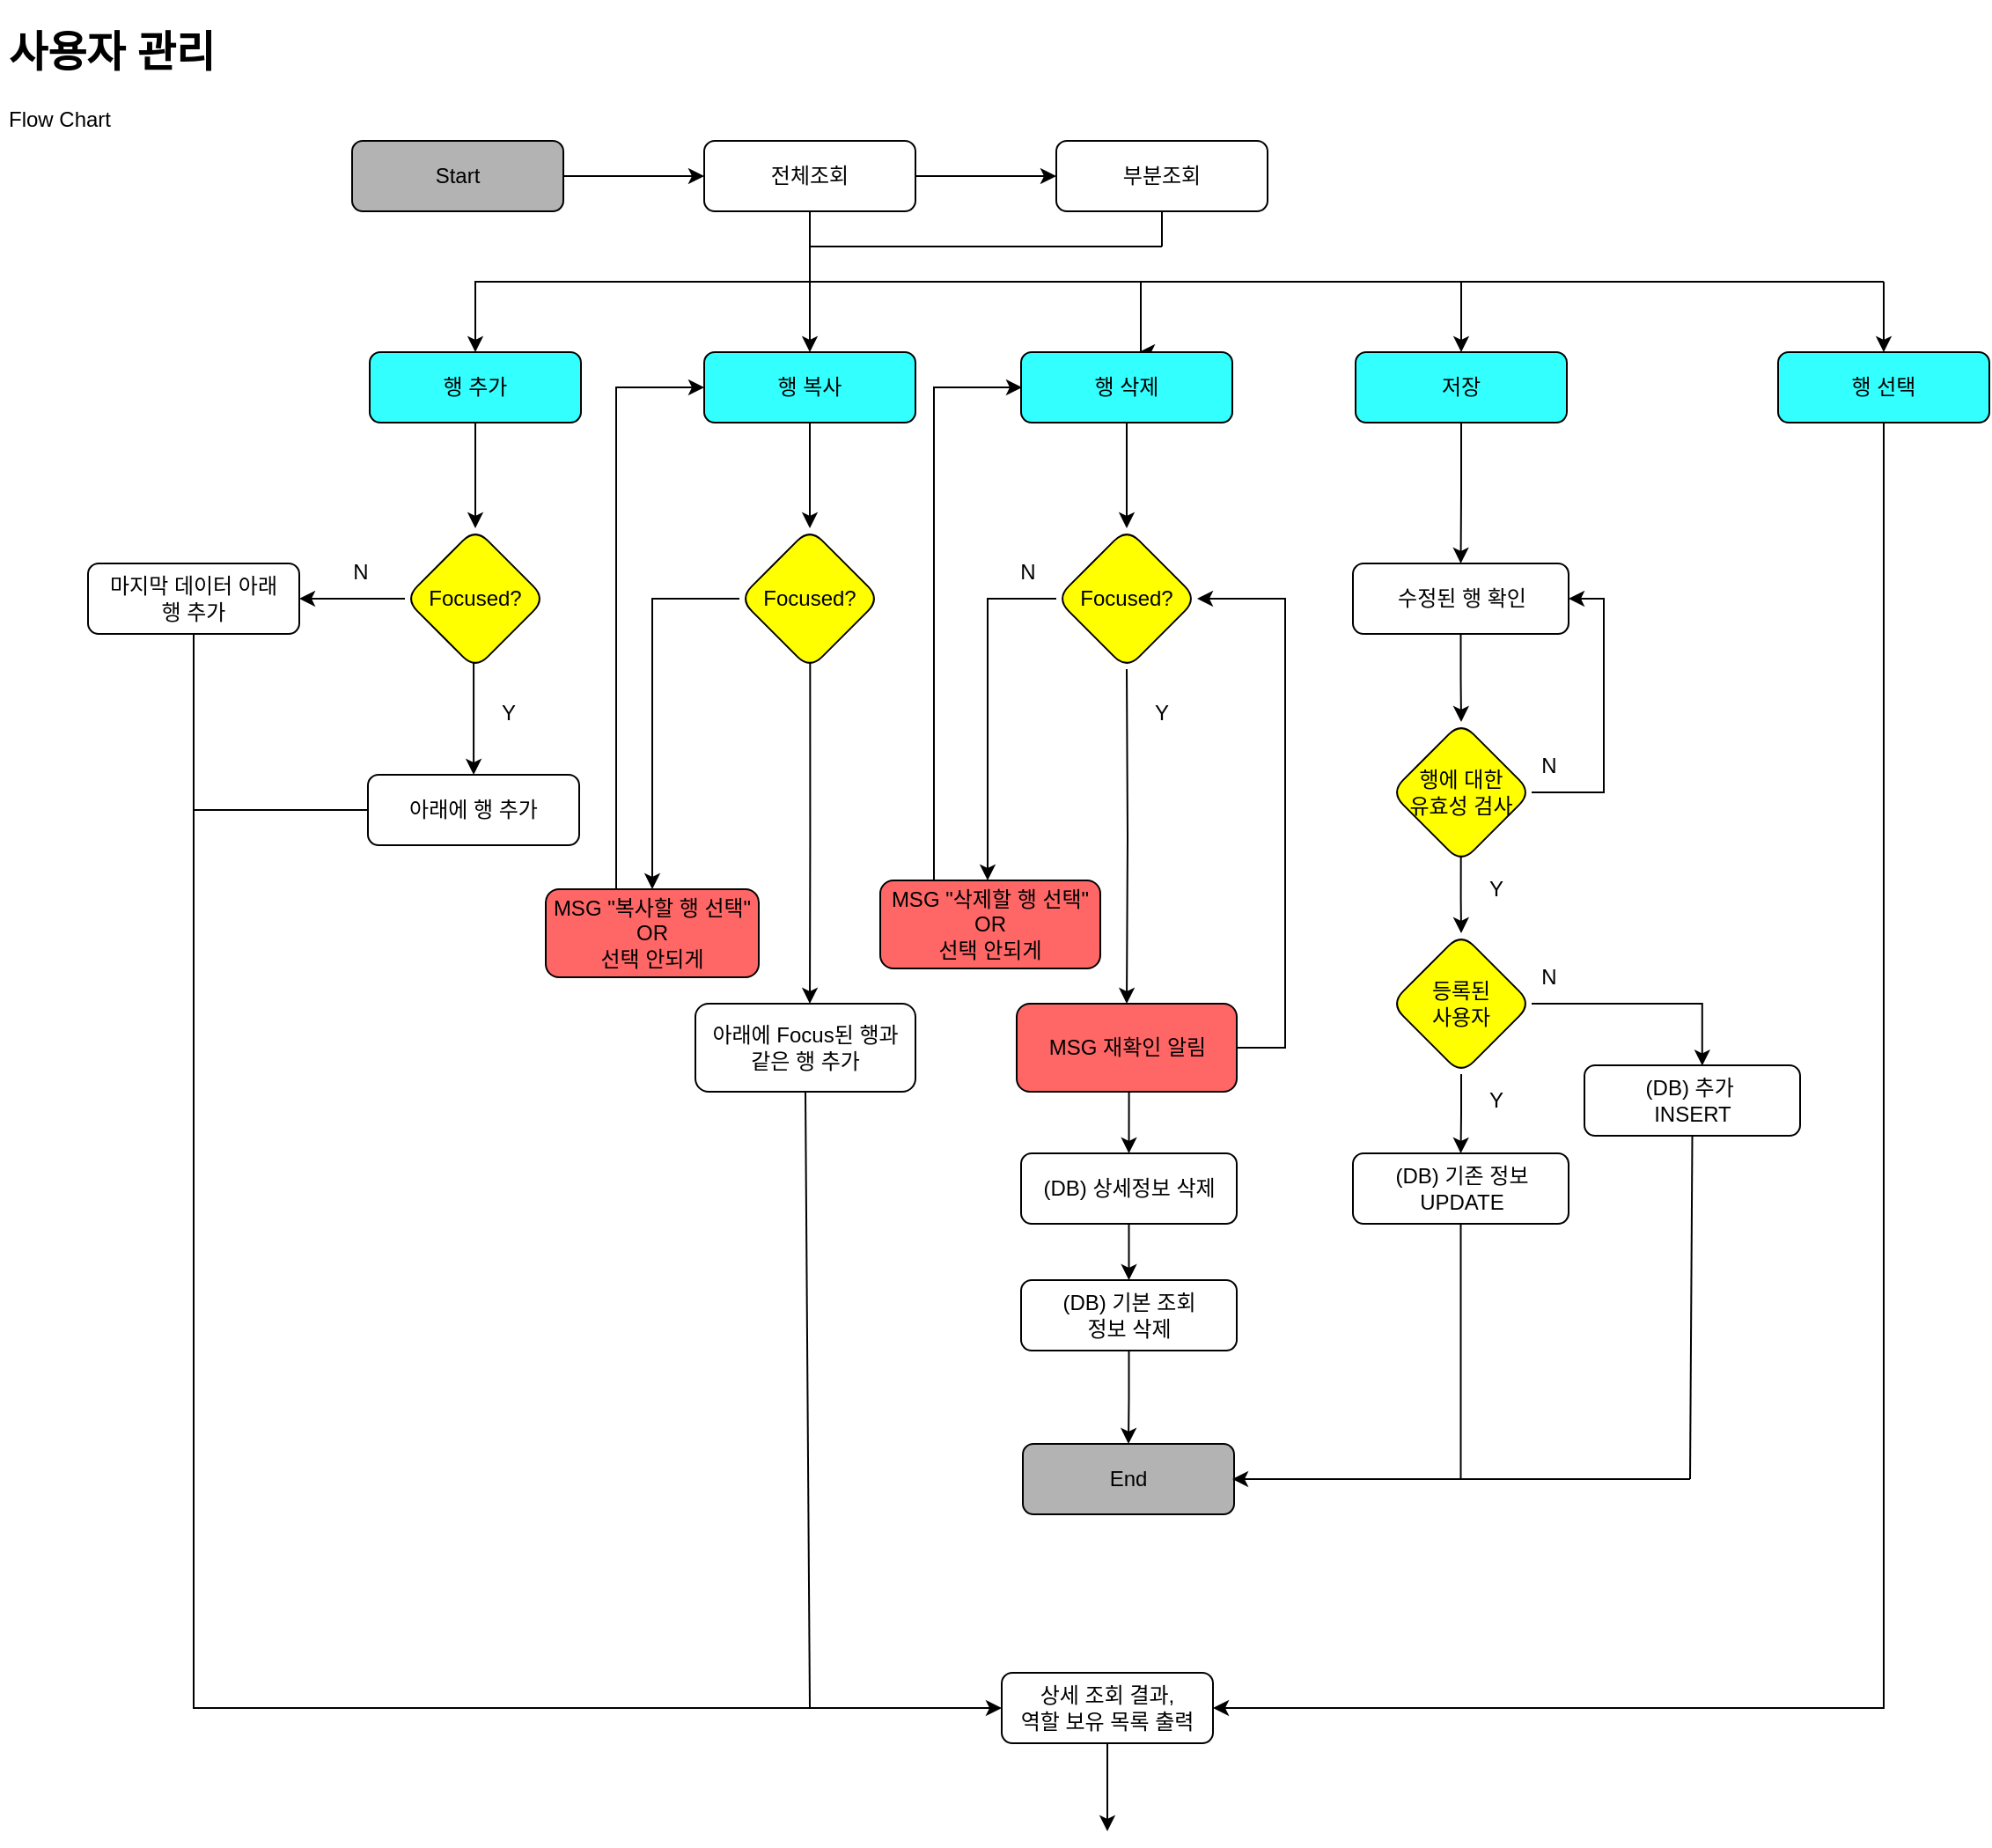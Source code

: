 <mxfile version="21.8.0" type="github" pages="2">
  <diagram id="C5RBs43oDa-KdzZeNtuy" name="기본조회부Flow">
    <mxGraphModel dx="2199" dy="2665" grid="1" gridSize="10" guides="1" tooltips="1" connect="1" arrows="1" fold="1" page="1" pageScale="1" pageWidth="827" pageHeight="1169" math="0" shadow="0">
      <root>
        <mxCell id="WIyWlLk6GJQsqaUBKTNV-0" />
        <mxCell id="WIyWlLk6GJQsqaUBKTNV-1" parent="WIyWlLk6GJQsqaUBKTNV-0" />
        <mxCell id="yFAGzUOu06zcA2adK7HR-1" value="" style="edgeStyle=orthogonalEdgeStyle;rounded=0;orthogonalLoop=1;jettySize=auto;html=1;" parent="WIyWlLk6GJQsqaUBKTNV-1" source="WIyWlLk6GJQsqaUBKTNV-3" target="yFAGzUOu06zcA2adK7HR-0" edge="1">
          <mxGeometry relative="1" as="geometry" />
        </mxCell>
        <mxCell id="WIyWlLk6GJQsqaUBKTNV-3" value="Start" style="rounded=1;whiteSpace=wrap;html=1;fontSize=12;glass=0;strokeWidth=1;shadow=0;fillColor=#B3B3B3;" parent="WIyWlLk6GJQsqaUBKTNV-1" vertex="1">
          <mxGeometry x="60" y="70" width="120" height="40" as="geometry" />
        </mxCell>
        <mxCell id="yFAGzUOu06zcA2adK7HR-3" value="" style="edgeStyle=orthogonalEdgeStyle;rounded=0;orthogonalLoop=1;jettySize=auto;html=1;" parent="WIyWlLk6GJQsqaUBKTNV-1" source="yFAGzUOu06zcA2adK7HR-0" target="yFAGzUOu06zcA2adK7HR-2" edge="1">
          <mxGeometry relative="1" as="geometry" />
        </mxCell>
        <mxCell id="yFAGzUOu06zcA2adK7HR-5" value="" style="edgeStyle=orthogonalEdgeStyle;rounded=0;orthogonalLoop=1;jettySize=auto;html=1;" parent="WIyWlLk6GJQsqaUBKTNV-1" source="yFAGzUOu06zcA2adK7HR-0" target="yFAGzUOu06zcA2adK7HR-4" edge="1">
          <mxGeometry relative="1" as="geometry">
            <Array as="points">
              <mxPoint x="320" y="160" />
              <mxPoint x="320" y="160" />
            </Array>
          </mxGeometry>
        </mxCell>
        <mxCell id="yFAGzUOu06zcA2adK7HR-11" style="edgeStyle=orthogonalEdgeStyle;rounded=0;orthogonalLoop=1;jettySize=auto;html=1;entryX=0.5;entryY=0;entryDx=0;entryDy=0;" parent="WIyWlLk6GJQsqaUBKTNV-1" source="yFAGzUOu06zcA2adK7HR-0" target="yFAGzUOu06zcA2adK7HR-6" edge="1">
          <mxGeometry relative="1" as="geometry">
            <mxPoint x="200" y="190" as="targetPoint" />
            <Array as="points">
              <mxPoint x="320" y="150" />
              <mxPoint x="130" y="150" />
            </Array>
          </mxGeometry>
        </mxCell>
        <mxCell id="yFAGzUOu06zcA2adK7HR-12" style="edgeStyle=orthogonalEdgeStyle;rounded=0;orthogonalLoop=1;jettySize=auto;html=1;exitX=0.5;exitY=1;exitDx=0;exitDy=0;" parent="WIyWlLk6GJQsqaUBKTNV-1" source="yFAGzUOu06zcA2adK7HR-0" edge="1">
          <mxGeometry relative="1" as="geometry">
            <mxPoint x="507" y="190" as="targetPoint" />
            <Array as="points">
              <mxPoint x="320" y="150" />
              <mxPoint x="508" y="150" />
            </Array>
          </mxGeometry>
        </mxCell>
        <mxCell id="yFAGzUOu06zcA2adK7HR-13" style="edgeStyle=orthogonalEdgeStyle;rounded=0;orthogonalLoop=1;jettySize=auto;html=1;entryX=0.5;entryY=0;entryDx=0;entryDy=0;" parent="WIyWlLk6GJQsqaUBKTNV-1" source="yFAGzUOu06zcA2adK7HR-0" target="yFAGzUOu06zcA2adK7HR-8" edge="1">
          <mxGeometry relative="1" as="geometry">
            <Array as="points">
              <mxPoint x="320" y="150" />
              <mxPoint x="690" y="150" />
            </Array>
          </mxGeometry>
        </mxCell>
        <mxCell id="yFAGzUOu06zcA2adK7HR-0" value="전체조회" style="rounded=1;whiteSpace=wrap;html=1;fontSize=12;glass=0;strokeWidth=1;shadow=0;" parent="WIyWlLk6GJQsqaUBKTNV-1" vertex="1">
          <mxGeometry x="260" y="70" width="120" height="40" as="geometry" />
        </mxCell>
        <mxCell id="yFAGzUOu06zcA2adK7HR-2" value="부분조회" style="rounded=1;whiteSpace=wrap;html=1;fontSize=12;glass=0;strokeWidth=1;shadow=0;" parent="WIyWlLk6GJQsqaUBKTNV-1" vertex="1">
          <mxGeometry x="460" y="70" width="120" height="40" as="geometry" />
        </mxCell>
        <mxCell id="yFAGzUOu06zcA2adK7HR-32" value="" style="edgeStyle=orthogonalEdgeStyle;rounded=0;orthogonalLoop=1;jettySize=auto;html=1;" parent="WIyWlLk6GJQsqaUBKTNV-1" source="yFAGzUOu06zcA2adK7HR-4" target="yFAGzUOu06zcA2adK7HR-28" edge="1">
          <mxGeometry relative="1" as="geometry" />
        </mxCell>
        <mxCell id="yFAGzUOu06zcA2adK7HR-4" value="행 복사" style="rounded=1;whiteSpace=wrap;html=1;fontSize=12;glass=0;strokeWidth=1;shadow=0;fillColor=#33FFFF;" parent="WIyWlLk6GJQsqaUBKTNV-1" vertex="1">
          <mxGeometry x="260" y="190" width="120" height="40" as="geometry" />
        </mxCell>
        <mxCell id="yFAGzUOu06zcA2adK7HR-15" value="" style="edgeStyle=orthogonalEdgeStyle;rounded=0;orthogonalLoop=1;jettySize=auto;html=1;" parent="WIyWlLk6GJQsqaUBKTNV-1" source="yFAGzUOu06zcA2adK7HR-6" target="yFAGzUOu06zcA2adK7HR-14" edge="1">
          <mxGeometry relative="1" as="geometry" />
        </mxCell>
        <mxCell id="yFAGzUOu06zcA2adK7HR-6" value="행 추가" style="rounded=1;whiteSpace=wrap;html=1;fontSize=12;glass=0;strokeWidth=1;shadow=0;fillColor=#33FFFF;" parent="WIyWlLk6GJQsqaUBKTNV-1" vertex="1">
          <mxGeometry x="70" y="190" width="120" height="40" as="geometry" />
        </mxCell>
        <mxCell id="yFAGzUOu06zcA2adK7HR-40" style="edgeStyle=orthogonalEdgeStyle;rounded=0;orthogonalLoop=1;jettySize=auto;html=1;entryX=0.5;entryY=0;entryDx=0;entryDy=0;" parent="WIyWlLk6GJQsqaUBKTNV-1" source="yFAGzUOu06zcA2adK7HR-7" target="yFAGzUOu06zcA2adK7HR-37" edge="1">
          <mxGeometry relative="1" as="geometry" />
        </mxCell>
        <mxCell id="yFAGzUOu06zcA2adK7HR-7" value="행 삭제" style="rounded=1;whiteSpace=wrap;html=1;fontSize=12;glass=0;strokeWidth=1;shadow=0;fillColor=#33FFFF;" parent="WIyWlLk6GJQsqaUBKTNV-1" vertex="1">
          <mxGeometry x="440" y="190" width="120" height="40" as="geometry" />
        </mxCell>
        <mxCell id="yFAGzUOu06zcA2adK7HR-50" style="edgeStyle=orthogonalEdgeStyle;rounded=0;orthogonalLoop=1;jettySize=auto;html=1;entryX=0.5;entryY=0;entryDx=0;entryDy=0;" parent="WIyWlLk6GJQsqaUBKTNV-1" source="yFAGzUOu06zcA2adK7HR-8" target="X5YOIyPHkzmfmKClz7R0-32" edge="1">
          <mxGeometry relative="1" as="geometry">
            <mxPoint x="690" y="290" as="targetPoint" />
          </mxGeometry>
        </mxCell>
        <mxCell id="yFAGzUOu06zcA2adK7HR-8" value="저장" style="rounded=1;whiteSpace=wrap;html=1;fontSize=12;glass=0;strokeWidth=1;shadow=0;fillColor=#33FFFF;" parent="WIyWlLk6GJQsqaUBKTNV-1" vertex="1">
          <mxGeometry x="630" y="190" width="120" height="40" as="geometry" />
        </mxCell>
        <mxCell id="yFAGzUOu06zcA2adK7HR-19" value="" style="edgeStyle=orthogonalEdgeStyle;rounded=0;orthogonalLoop=1;jettySize=auto;html=1;" parent="WIyWlLk6GJQsqaUBKTNV-1" source="yFAGzUOu06zcA2adK7HR-14" edge="1">
          <mxGeometry relative="1" as="geometry">
            <mxPoint x="30" y="330" as="targetPoint" />
          </mxGeometry>
        </mxCell>
        <mxCell id="yFAGzUOu06zcA2adK7HR-23" value="" style="edgeStyle=orthogonalEdgeStyle;rounded=0;orthogonalLoop=1;jettySize=auto;html=1;exitX=0.488;exitY=0.954;exitDx=0;exitDy=0;exitPerimeter=0;" parent="WIyWlLk6GJQsqaUBKTNV-1" source="yFAGzUOu06zcA2adK7HR-14" target="yFAGzUOu06zcA2adK7HR-22" edge="1">
          <mxGeometry relative="1" as="geometry" />
        </mxCell>
        <mxCell id="yFAGzUOu06zcA2adK7HR-14" value="Focused?" style="rhombus;whiteSpace=wrap;html=1;rounded=1;glass=0;strokeWidth=1;shadow=0;fillColor=#FFFF00;" parent="WIyWlLk6GJQsqaUBKTNV-1" vertex="1">
          <mxGeometry x="90" y="290" width="80" height="80" as="geometry" />
        </mxCell>
        <mxCell id="yFAGzUOu06zcA2adK7HR-20" value="마지막 데이터 아래&lt;br&gt;행 추가" style="rounded=1;whiteSpace=wrap;html=1;fontSize=12;glass=0;strokeWidth=1;shadow=0;" parent="WIyWlLk6GJQsqaUBKTNV-1" vertex="1">
          <mxGeometry x="-90" y="310" width="120" height="40" as="geometry" />
        </mxCell>
        <mxCell id="yFAGzUOu06zcA2adK7HR-21" value="N" style="text;html=1;strokeColor=none;fillColor=none;align=center;verticalAlign=middle;whiteSpace=wrap;rounded=0;" parent="WIyWlLk6GJQsqaUBKTNV-1" vertex="1">
          <mxGeometry x="35" y="300" width="60" height="30" as="geometry" />
        </mxCell>
        <mxCell id="yFAGzUOu06zcA2adK7HR-26" style="edgeStyle=orthogonalEdgeStyle;rounded=0;orthogonalLoop=1;jettySize=auto;html=1;entryX=0;entryY=0.5;entryDx=0;entryDy=0;" parent="WIyWlLk6GJQsqaUBKTNV-1" source="yFAGzUOu06zcA2adK7HR-22" target="X5YOIyPHkzmfmKClz7R0-49" edge="1">
          <mxGeometry relative="1" as="geometry">
            <mxPoint x="-30" y="560" as="targetPoint" />
            <Array as="points">
              <mxPoint x="-30" y="450" />
              <mxPoint x="-30" y="960" />
            </Array>
          </mxGeometry>
        </mxCell>
        <mxCell id="yFAGzUOu06zcA2adK7HR-22" value="아래에 행 추가" style="rounded=1;whiteSpace=wrap;html=1;fontSize=12;glass=0;strokeWidth=1;shadow=0;" parent="WIyWlLk6GJQsqaUBKTNV-1" vertex="1">
          <mxGeometry x="69" y="430" width="120" height="40" as="geometry" />
        </mxCell>
        <mxCell id="yFAGzUOu06zcA2adK7HR-24" value="Y" style="text;html=1;strokeColor=none;fillColor=none;align=center;verticalAlign=middle;whiteSpace=wrap;rounded=0;" parent="WIyWlLk6GJQsqaUBKTNV-1" vertex="1">
          <mxGeometry x="119" y="380" width="60" height="30" as="geometry" />
        </mxCell>
        <mxCell id="X5YOIyPHkzmfmKClz7R0-1" style="edgeStyle=orthogonalEdgeStyle;rounded=0;orthogonalLoop=1;jettySize=auto;html=1;exitX=0.502;exitY=0.94;exitDx=0;exitDy=0;exitPerimeter=0;" parent="WIyWlLk6GJQsqaUBKTNV-1" source="yFAGzUOu06zcA2adK7HR-28" edge="1">
          <mxGeometry relative="1" as="geometry">
            <mxPoint x="320" y="560" as="targetPoint" />
          </mxGeometry>
        </mxCell>
        <mxCell id="TOSVZN1nsEeGkVvctBr3-1" style="edgeStyle=orthogonalEdgeStyle;rounded=0;orthogonalLoop=1;jettySize=auto;html=1;entryX=0.5;entryY=0;entryDx=0;entryDy=0;" parent="WIyWlLk6GJQsqaUBKTNV-1" source="yFAGzUOu06zcA2adK7HR-28" target="yFAGzUOu06zcA2adK7HR-51" edge="1">
          <mxGeometry relative="1" as="geometry">
            <Array as="points">
              <mxPoint x="230" y="330" />
            </Array>
          </mxGeometry>
        </mxCell>
        <mxCell id="yFAGzUOu06zcA2adK7HR-28" value="Focused?" style="rhombus;whiteSpace=wrap;html=1;rounded=1;glass=0;strokeWidth=1;shadow=0;fillColor=#FFFF00;" parent="WIyWlLk6GJQsqaUBKTNV-1" vertex="1">
          <mxGeometry x="280" y="290" width="80" height="80" as="geometry" />
        </mxCell>
        <mxCell id="yFAGzUOu06zcA2adK7HR-37" value="Focused?" style="rhombus;whiteSpace=wrap;html=1;rounded=1;glass=0;strokeWidth=1;shadow=0;fillColor=#FFFF00;" parent="WIyWlLk6GJQsqaUBKTNV-1" vertex="1">
          <mxGeometry x="460" y="290" width="80" height="80" as="geometry" />
        </mxCell>
        <mxCell id="X5YOIyPHkzmfmKClz7R0-8" style="edgeStyle=orthogonalEdgeStyle;rounded=0;orthogonalLoop=1;jettySize=auto;html=1;" parent="WIyWlLk6GJQsqaUBKTNV-1" target="X5YOIyPHkzmfmKClz7R0-7" edge="1">
          <mxGeometry relative="1" as="geometry">
            <mxPoint x="500" y="370" as="sourcePoint" />
          </mxGeometry>
        </mxCell>
        <mxCell id="yFAGzUOu06zcA2adK7HR-38" value="N" style="text;html=1;strokeColor=none;fillColor=none;align=center;verticalAlign=middle;whiteSpace=wrap;rounded=0;" parent="WIyWlLk6GJQsqaUBKTNV-1" vertex="1">
          <mxGeometry x="414" y="300" width="60" height="30" as="geometry" />
        </mxCell>
        <mxCell id="yFAGzUOu06zcA2adK7HR-39" value="Y" style="text;html=1;strokeColor=none;fillColor=none;align=center;verticalAlign=middle;whiteSpace=wrap;rounded=0;" parent="WIyWlLk6GJQsqaUBKTNV-1" vertex="1">
          <mxGeometry x="490" y="380" width="60" height="30" as="geometry" />
        </mxCell>
        <mxCell id="X5YOIyPHkzmfmKClz7R0-22" style="edgeStyle=orthogonalEdgeStyle;rounded=0;orthogonalLoop=1;jettySize=auto;html=1;entryX=0;entryY=0.5;entryDx=0;entryDy=0;" parent="WIyWlLk6GJQsqaUBKTNV-1" source="yFAGzUOu06zcA2adK7HR-51" target="yFAGzUOu06zcA2adK7HR-4" edge="1">
          <mxGeometry relative="1" as="geometry">
            <Array as="points">
              <mxPoint x="210" y="210" />
            </Array>
          </mxGeometry>
        </mxCell>
        <mxCell id="yFAGzUOu06zcA2adK7HR-51" value="MSG &quot;복사할 행 선택&quot;&lt;br&gt;OR&lt;br&gt;선택 안되게" style="rounded=1;whiteSpace=wrap;html=1;fontSize=12;glass=0;strokeWidth=1;shadow=0;fillColor=#FF6666;" parent="WIyWlLk6GJQsqaUBKTNV-1" vertex="1">
          <mxGeometry x="170" y="495" width="121" height="50" as="geometry" />
        </mxCell>
        <mxCell id="yFAGzUOu06zcA2adK7HR-55" value="" style="endArrow=none;html=1;rounded=0;entryX=0.5;entryY=1;entryDx=0;entryDy=0;" parent="WIyWlLk6GJQsqaUBKTNV-1" target="yFAGzUOu06zcA2adK7HR-2" edge="1">
          <mxGeometry width="50" height="50" relative="1" as="geometry">
            <mxPoint x="520" y="130" as="sourcePoint" />
            <mxPoint x="430" y="390" as="targetPoint" />
          </mxGeometry>
        </mxCell>
        <mxCell id="yFAGzUOu06zcA2adK7HR-57" value="" style="endArrow=none;html=1;rounded=0;" parent="WIyWlLk6GJQsqaUBKTNV-1" edge="1">
          <mxGeometry width="50" height="50" relative="1" as="geometry">
            <mxPoint x="320" y="130" as="sourcePoint" />
            <mxPoint x="520" y="130" as="targetPoint" />
          </mxGeometry>
        </mxCell>
        <mxCell id="X5YOIyPHkzmfmKClz7R0-0" value="&lt;h1&gt;사용자 관리&lt;/h1&gt;&lt;p&gt;Flow Chart&lt;/p&gt;" style="text;html=1;strokeColor=none;fillColor=none;spacing=5;spacingTop=-20;whiteSpace=wrap;overflow=hidden;rounded=0;" parent="WIyWlLk6GJQsqaUBKTNV-1" vertex="1">
          <mxGeometry x="-140" width="190" height="120" as="geometry" />
        </mxCell>
        <mxCell id="X5YOIyPHkzmfmKClz7R0-2" value="아래에 Focus된 행과&lt;br&gt;같은 행 추가" style="rounded=1;whiteSpace=wrap;html=1;fontSize=12;glass=0;strokeWidth=1;shadow=0;" parent="WIyWlLk6GJQsqaUBKTNV-1" vertex="1">
          <mxGeometry x="255" y="560" width="125" height="50" as="geometry" />
        </mxCell>
        <mxCell id="X5YOIyPHkzmfmKClz7R0-5" value="MSG &quot;삭제할 행 선택&quot;&lt;br&gt;OR&lt;br&gt;선택 안되게" style="rounded=1;whiteSpace=wrap;html=1;fontSize=12;glass=0;strokeWidth=1;shadow=0;fillColor=#FF6666;" parent="WIyWlLk6GJQsqaUBKTNV-1" vertex="1">
          <mxGeometry x="360" y="490" width="125" height="50" as="geometry" />
        </mxCell>
        <mxCell id="X5YOIyPHkzmfmKClz7R0-14" style="edgeStyle=orthogonalEdgeStyle;rounded=0;orthogonalLoop=1;jettySize=auto;html=1;exitX=0.5;exitY=1;exitDx=0;exitDy=0;entryX=0.5;entryY=0;entryDx=0;entryDy=0;" parent="WIyWlLk6GJQsqaUBKTNV-1" source="X5YOIyPHkzmfmKClz7R0-7" target="X5YOIyPHkzmfmKClz7R0-10" edge="1">
          <mxGeometry relative="1" as="geometry" />
        </mxCell>
        <mxCell id="X5YOIyPHkzmfmKClz7R0-59" style="edgeStyle=orthogonalEdgeStyle;rounded=0;orthogonalLoop=1;jettySize=auto;html=1;entryX=1;entryY=0.5;entryDx=0;entryDy=0;exitX=1;exitY=0.5;exitDx=0;exitDy=0;" parent="WIyWlLk6GJQsqaUBKTNV-1" source="X5YOIyPHkzmfmKClz7R0-7" target="yFAGzUOu06zcA2adK7HR-37" edge="1">
          <mxGeometry relative="1" as="geometry">
            <Array as="points">
              <mxPoint x="590" y="585" />
              <mxPoint x="590" y="330" />
            </Array>
          </mxGeometry>
        </mxCell>
        <mxCell id="X5YOIyPHkzmfmKClz7R0-7" value="MSG 재확인 알림" style="rounded=1;whiteSpace=wrap;html=1;fontSize=12;glass=0;strokeWidth=1;shadow=0;fillColor=#FF6666;" parent="WIyWlLk6GJQsqaUBKTNV-1" vertex="1">
          <mxGeometry x="437.5" y="560" width="125" height="50" as="geometry" />
        </mxCell>
        <mxCell id="X5YOIyPHkzmfmKClz7R0-16" value="" style="edgeStyle=orthogonalEdgeStyle;rounded=0;orthogonalLoop=1;jettySize=auto;html=1;" parent="WIyWlLk6GJQsqaUBKTNV-1" source="X5YOIyPHkzmfmKClz7R0-10" target="X5YOIyPHkzmfmKClz7R0-12" edge="1">
          <mxGeometry relative="1" as="geometry" />
        </mxCell>
        <mxCell id="X5YOIyPHkzmfmKClz7R0-10" value="(DB) 상세정보 삭제" style="rounded=1;whiteSpace=wrap;html=1;fontSize=12;glass=0;strokeWidth=1;shadow=0;" parent="WIyWlLk6GJQsqaUBKTNV-1" vertex="1">
          <mxGeometry x="440" y="645" width="122.5" height="40" as="geometry" />
        </mxCell>
        <mxCell id="X5YOIyPHkzmfmKClz7R0-31" value="" style="edgeStyle=orthogonalEdgeStyle;rounded=0;orthogonalLoop=1;jettySize=auto;html=1;" parent="WIyWlLk6GJQsqaUBKTNV-1" source="X5YOIyPHkzmfmKClz7R0-12" target="X5YOIyPHkzmfmKClz7R0-30" edge="1">
          <mxGeometry relative="1" as="geometry" />
        </mxCell>
        <mxCell id="X5YOIyPHkzmfmKClz7R0-12" value="(DB) 기본 조회&lt;br&gt;정보 삭제" style="rounded=1;whiteSpace=wrap;html=1;fontSize=12;glass=0;strokeWidth=1;shadow=0;" parent="WIyWlLk6GJQsqaUBKTNV-1" vertex="1">
          <mxGeometry x="440" y="717" width="122.5" height="40" as="geometry" />
        </mxCell>
        <mxCell id="X5YOIyPHkzmfmKClz7R0-24" style="edgeStyle=orthogonalEdgeStyle;rounded=0;orthogonalLoop=1;jettySize=auto;html=1;entryX=0;entryY=0.5;entryDx=0;entryDy=0;" parent="WIyWlLk6GJQsqaUBKTNV-1" edge="1">
          <mxGeometry relative="1" as="geometry">
            <mxPoint x="390.5" y="490" as="sourcePoint" />
            <mxPoint x="440.5" y="210" as="targetPoint" />
            <Array as="points">
              <mxPoint x="390.5" y="210" />
            </Array>
          </mxGeometry>
        </mxCell>
        <mxCell id="X5YOIyPHkzmfmKClz7R0-50" value="" style="edgeStyle=orthogonalEdgeStyle;rounded=0;orthogonalLoop=1;jettySize=auto;html=1;" parent="WIyWlLk6GJQsqaUBKTNV-1" source="X5YOIyPHkzmfmKClz7R0-25" target="X5YOIyPHkzmfmKClz7R0-49" edge="1">
          <mxGeometry relative="1" as="geometry">
            <Array as="points">
              <mxPoint x="930" y="960" />
            </Array>
          </mxGeometry>
        </mxCell>
        <mxCell id="X5YOIyPHkzmfmKClz7R0-25" value="행 선택" style="rounded=1;whiteSpace=wrap;html=1;fontSize=12;glass=0;strokeWidth=1;shadow=0;fillColor=#33FFFF;" parent="WIyWlLk6GJQsqaUBKTNV-1" vertex="1">
          <mxGeometry x="870" y="190" width="120" height="40" as="geometry" />
        </mxCell>
        <mxCell id="X5YOIyPHkzmfmKClz7R0-28" value="" style="endArrow=none;html=1;rounded=0;" parent="WIyWlLk6GJQsqaUBKTNV-1" edge="1">
          <mxGeometry width="50" height="50" relative="1" as="geometry">
            <mxPoint x="690" y="150" as="sourcePoint" />
            <mxPoint x="930" y="150" as="targetPoint" />
          </mxGeometry>
        </mxCell>
        <mxCell id="X5YOIyPHkzmfmKClz7R0-29" value="" style="endArrow=classic;html=1;rounded=0;entryX=0.5;entryY=0;entryDx=0;entryDy=0;" parent="WIyWlLk6GJQsqaUBKTNV-1" target="X5YOIyPHkzmfmKClz7R0-25" edge="1">
          <mxGeometry width="50" height="50" relative="1" as="geometry">
            <mxPoint x="930" y="150" as="sourcePoint" />
            <mxPoint x="860" y="160" as="targetPoint" />
          </mxGeometry>
        </mxCell>
        <mxCell id="X5YOIyPHkzmfmKClz7R0-30" value="End" style="rounded=1;whiteSpace=wrap;html=1;fontSize=12;glass=0;strokeWidth=1;shadow=0;fillColor=#B3B3B3;" parent="WIyWlLk6GJQsqaUBKTNV-1" vertex="1">
          <mxGeometry x="441" y="810" width="120" height="40" as="geometry" />
        </mxCell>
        <mxCell id="X5YOIyPHkzmfmKClz7R0-35" value="" style="edgeStyle=orthogonalEdgeStyle;rounded=0;orthogonalLoop=1;jettySize=auto;html=1;" parent="WIyWlLk6GJQsqaUBKTNV-1" source="X5YOIyPHkzmfmKClz7R0-32" target="X5YOIyPHkzmfmKClz7R0-34" edge="1">
          <mxGeometry relative="1" as="geometry" />
        </mxCell>
        <mxCell id="X5YOIyPHkzmfmKClz7R0-32" value="수정된 행 확인" style="rounded=1;whiteSpace=wrap;html=1;fontSize=12;glass=0;strokeWidth=1;shadow=0;" parent="WIyWlLk6GJQsqaUBKTNV-1" vertex="1">
          <mxGeometry x="628.5" y="310" width="122.5" height="40" as="geometry" />
        </mxCell>
        <mxCell id="X5YOIyPHkzmfmKClz7R0-36" style="edgeStyle=orthogonalEdgeStyle;rounded=0;orthogonalLoop=1;jettySize=auto;html=1;entryX=1;entryY=0.5;entryDx=0;entryDy=0;" parent="WIyWlLk6GJQsqaUBKTNV-1" source="X5YOIyPHkzmfmKClz7R0-34" target="X5YOIyPHkzmfmKClz7R0-32" edge="1">
          <mxGeometry relative="1" as="geometry">
            <Array as="points">
              <mxPoint x="771" y="440" />
              <mxPoint x="771" y="330" />
            </Array>
          </mxGeometry>
        </mxCell>
        <mxCell id="X5YOIyPHkzmfmKClz7R0-40" value="" style="edgeStyle=orthogonalEdgeStyle;rounded=0;orthogonalLoop=1;jettySize=auto;html=1;exitX=0.498;exitY=0.946;exitDx=0;exitDy=0;exitPerimeter=0;" parent="WIyWlLk6GJQsqaUBKTNV-1" source="X5YOIyPHkzmfmKClz7R0-34" edge="1">
          <mxGeometry relative="1" as="geometry">
            <mxPoint x="690" y="520" as="targetPoint" />
          </mxGeometry>
        </mxCell>
        <mxCell id="X5YOIyPHkzmfmKClz7R0-34" value="행에 대한&lt;br style=&quot;border-color: var(--border-color);&quot;&gt;유효성 검사" style="rhombus;whiteSpace=wrap;html=1;rounded=1;glass=0;strokeWidth=1;shadow=0;fillColor=#FFFF00;" parent="WIyWlLk6GJQsqaUBKTNV-1" vertex="1">
          <mxGeometry x="650" y="400" width="80" height="80" as="geometry" />
        </mxCell>
        <mxCell id="X5YOIyPHkzmfmKClz7R0-37" value="N" style="text;html=1;strokeColor=none;fillColor=none;align=center;verticalAlign=middle;whiteSpace=wrap;rounded=0;" parent="WIyWlLk6GJQsqaUBKTNV-1" vertex="1">
          <mxGeometry x="710" y="410" width="60" height="30" as="geometry" />
        </mxCell>
        <mxCell id="X5YOIyPHkzmfmKClz7R0-38" value="Y" style="text;html=1;strokeColor=none;fillColor=none;align=center;verticalAlign=middle;whiteSpace=wrap;rounded=0;" parent="WIyWlLk6GJQsqaUBKTNV-1" vertex="1">
          <mxGeometry x="680" y="480" width="60" height="30" as="geometry" />
        </mxCell>
        <mxCell id="X5YOIyPHkzmfmKClz7R0-44" value="" style="edgeStyle=orthogonalEdgeStyle;rounded=0;orthogonalLoop=1;jettySize=auto;html=1;" parent="WIyWlLk6GJQsqaUBKTNV-1" source="X5YOIyPHkzmfmKClz7R0-41" target="X5YOIyPHkzmfmKClz7R0-43" edge="1">
          <mxGeometry relative="1" as="geometry" />
        </mxCell>
        <mxCell id="X5YOIyPHkzmfmKClz7R0-46" style="edgeStyle=orthogonalEdgeStyle;rounded=0;orthogonalLoop=1;jettySize=auto;html=1;entryX=0.546;entryY=0.005;entryDx=0;entryDy=0;entryPerimeter=0;" parent="WIyWlLk6GJQsqaUBKTNV-1" source="X5YOIyPHkzmfmKClz7R0-41" target="X5YOIyPHkzmfmKClz7R0-45" edge="1">
          <mxGeometry relative="1" as="geometry" />
        </mxCell>
        <mxCell id="X5YOIyPHkzmfmKClz7R0-41" value="등록된&lt;br&gt;사용자" style="rhombus;whiteSpace=wrap;html=1;rounded=1;glass=0;strokeWidth=1;shadow=0;fillColor=#FFFF00;" parent="WIyWlLk6GJQsqaUBKTNV-1" vertex="1">
          <mxGeometry x="650" y="520" width="80" height="80" as="geometry" />
        </mxCell>
        <mxCell id="X5YOIyPHkzmfmKClz7R0-42" value="Y" style="text;html=1;strokeColor=none;fillColor=none;align=center;verticalAlign=middle;whiteSpace=wrap;rounded=0;" parent="WIyWlLk6GJQsqaUBKTNV-1" vertex="1">
          <mxGeometry x="680" y="600" width="60" height="30" as="geometry" />
        </mxCell>
        <mxCell id="X5YOIyPHkzmfmKClz7R0-56" style="edgeStyle=orthogonalEdgeStyle;rounded=0;orthogonalLoop=1;jettySize=auto;html=1;" parent="WIyWlLk6GJQsqaUBKTNV-1" source="X5YOIyPHkzmfmKClz7R0-43" edge="1">
          <mxGeometry relative="1" as="geometry">
            <mxPoint x="560" y="830" as="targetPoint" />
            <Array as="points">
              <mxPoint x="690" y="830" />
            </Array>
          </mxGeometry>
        </mxCell>
        <mxCell id="X5YOIyPHkzmfmKClz7R0-43" value="(DB) 기존 정보 UPDATE" style="rounded=1;whiteSpace=wrap;html=1;fontSize=12;glass=0;strokeWidth=1;shadow=0;" parent="WIyWlLk6GJQsqaUBKTNV-1" vertex="1">
          <mxGeometry x="628.5" y="645" width="122.5" height="40" as="geometry" />
        </mxCell>
        <mxCell id="X5YOIyPHkzmfmKClz7R0-45" value="(DB) 추가&amp;nbsp;&lt;br&gt;INSERT" style="rounded=1;whiteSpace=wrap;html=1;fontSize=12;glass=0;strokeWidth=1;shadow=0;" parent="WIyWlLk6GJQsqaUBKTNV-1" vertex="1">
          <mxGeometry x="760" y="595" width="122.5" height="40" as="geometry" />
        </mxCell>
        <mxCell id="X5YOIyPHkzmfmKClz7R0-47" value="N" style="text;html=1;strokeColor=none;fillColor=none;align=center;verticalAlign=middle;whiteSpace=wrap;rounded=0;" parent="WIyWlLk6GJQsqaUBKTNV-1" vertex="1">
          <mxGeometry x="710" y="530" width="60" height="30" as="geometry" />
        </mxCell>
        <mxCell id="X5YOIyPHkzmfmKClz7R0-55" style="edgeStyle=orthogonalEdgeStyle;rounded=0;orthogonalLoop=1;jettySize=auto;html=1;" parent="WIyWlLk6GJQsqaUBKTNV-1" source="X5YOIyPHkzmfmKClz7R0-49" edge="1">
          <mxGeometry relative="1" as="geometry">
            <mxPoint x="489" y="1030.0" as="targetPoint" />
          </mxGeometry>
        </mxCell>
        <mxCell id="X5YOIyPHkzmfmKClz7R0-49" value="상세 조회 결과,&lt;br&gt;역할 보유 목록 출력" style="rounded=1;whiteSpace=wrap;html=1;fontSize=12;glass=0;strokeWidth=1;shadow=0;" parent="WIyWlLk6GJQsqaUBKTNV-1" vertex="1">
          <mxGeometry x="429" y="940" width="120" height="40" as="geometry" />
        </mxCell>
        <mxCell id="X5YOIyPHkzmfmKClz7R0-52" value="" style="endArrow=none;html=1;rounded=0;entryX=0.5;entryY=1;entryDx=0;entryDy=0;" parent="WIyWlLk6GJQsqaUBKTNV-1" target="yFAGzUOu06zcA2adK7HR-20" edge="1">
          <mxGeometry width="50" height="50" relative="1" as="geometry">
            <mxPoint x="-30" y="450" as="sourcePoint" />
            <mxPoint x="440" y="540" as="targetPoint" />
          </mxGeometry>
        </mxCell>
        <mxCell id="X5YOIyPHkzmfmKClz7R0-54" value="" style="endArrow=none;html=1;rounded=0;entryX=0.5;entryY=1;entryDx=0;entryDy=0;" parent="WIyWlLk6GJQsqaUBKTNV-1" target="X5YOIyPHkzmfmKClz7R0-2" edge="1">
          <mxGeometry width="50" height="50" relative="1" as="geometry">
            <mxPoint x="320" y="960" as="sourcePoint" />
            <mxPoint x="340" y="670" as="targetPoint" />
          </mxGeometry>
        </mxCell>
        <mxCell id="X5YOIyPHkzmfmKClz7R0-57" value="" style="endArrow=none;html=1;rounded=0;exitX=0.5;exitY=1;exitDx=0;exitDy=0;" parent="WIyWlLk6GJQsqaUBKTNV-1" edge="1">
          <mxGeometry width="50" height="50" relative="1" as="geometry">
            <mxPoint x="821.25" y="635" as="sourcePoint" />
            <mxPoint x="820" y="830" as="targetPoint" />
          </mxGeometry>
        </mxCell>
        <mxCell id="X5YOIyPHkzmfmKClz7R0-58" value="" style="endArrow=none;html=1;rounded=0;" parent="WIyWlLk6GJQsqaUBKTNV-1" edge="1">
          <mxGeometry width="50" height="50" relative="1" as="geometry">
            <mxPoint x="690" y="830" as="sourcePoint" />
            <mxPoint x="820" y="830" as="targetPoint" />
          </mxGeometry>
        </mxCell>
        <mxCell id="jZiym_a0G_dNNP_mLtkZ-27" style="edgeStyle=orthogonalEdgeStyle;rounded=0;orthogonalLoop=1;jettySize=auto;html=1;" parent="WIyWlLk6GJQsqaUBKTNV-1" source="yFAGzUOu06zcA2adK7HR-37" edge="1">
          <mxGeometry relative="1" as="geometry">
            <Array as="points">
              <mxPoint x="421" y="330" />
            </Array>
            <mxPoint x="421" y="490" as="targetPoint" />
          </mxGeometry>
        </mxCell>
      </root>
    </mxGraphModel>
  </diagram>
  <diagram id="l51qaCZQI5hd1FeTp08k" name="페이지-2">
    <mxGraphModel dx="2876" dy="2252" grid="1" gridSize="10" guides="1" tooltips="1" connect="1" arrows="1" fold="1" page="1" pageScale="1" pageWidth="827" pageHeight="1169" math="0" shadow="0">
      <root>
        <mxCell id="0" />
        <mxCell id="1" parent="0" />
        <mxCell id="A-9OWkH7eLV-rqpHVaEQ-1" value="" style="edgeStyle=orthogonalEdgeStyle;rounded=0;orthogonalLoop=1;jettySize=auto;html=1;" parent="1" source="A-9OWkH7eLV-rqpHVaEQ-2" target="A-9OWkH7eLV-rqpHVaEQ-8" edge="1">
          <mxGeometry relative="1" as="geometry" />
        </mxCell>
        <mxCell id="A-9OWkH7eLV-rqpHVaEQ-2" value="Start" style="rounded=1;whiteSpace=wrap;html=1;fontSize=12;glass=0;strokeWidth=1;shadow=0;fillColor=#B3B3B3;" parent="1" vertex="1">
          <mxGeometry x="-340" y="70" width="120" height="40" as="geometry" />
        </mxCell>
        <mxCell id="A-9OWkH7eLV-rqpHVaEQ-3" value="" style="edgeStyle=orthogonalEdgeStyle;rounded=0;orthogonalLoop=1;jettySize=auto;html=1;" parent="1" source="A-9OWkH7eLV-rqpHVaEQ-8" target="A-9OWkH7eLV-rqpHVaEQ-9" edge="1">
          <mxGeometry relative="1" as="geometry" />
        </mxCell>
        <mxCell id="A-9OWkH7eLV-rqpHVaEQ-4" value="" style="edgeStyle=orthogonalEdgeStyle;rounded=0;orthogonalLoop=1;jettySize=auto;html=1;" parent="1" source="A-9OWkH7eLV-rqpHVaEQ-8" target="A-9OWkH7eLV-rqpHVaEQ-11" edge="1">
          <mxGeometry relative="1" as="geometry">
            <Array as="points">
              <mxPoint x="-80" y="160" />
              <mxPoint x="-80" y="160" />
            </Array>
          </mxGeometry>
        </mxCell>
        <mxCell id="A-9OWkH7eLV-rqpHVaEQ-5" style="edgeStyle=orthogonalEdgeStyle;rounded=0;orthogonalLoop=1;jettySize=auto;html=1;entryX=0.5;entryY=0;entryDx=0;entryDy=0;" parent="1" source="A-9OWkH7eLV-rqpHVaEQ-8" target="A-9OWkH7eLV-rqpHVaEQ-13" edge="1">
          <mxGeometry relative="1" as="geometry">
            <mxPoint x="-200" y="190" as="targetPoint" />
            <Array as="points">
              <mxPoint x="-80" y="150" />
              <mxPoint x="-270" y="150" />
            </Array>
          </mxGeometry>
        </mxCell>
        <mxCell id="A-9OWkH7eLV-rqpHVaEQ-6" style="edgeStyle=orthogonalEdgeStyle;rounded=0;orthogonalLoop=1;jettySize=auto;html=1;exitX=0.5;exitY=1;exitDx=0;exitDy=0;" parent="1" source="A-9OWkH7eLV-rqpHVaEQ-8" edge="1">
          <mxGeometry relative="1" as="geometry">
            <mxPoint x="107" y="190" as="targetPoint" />
            <Array as="points">
              <mxPoint x="-80" y="150" />
              <mxPoint x="108" y="150" />
            </Array>
          </mxGeometry>
        </mxCell>
        <mxCell id="A-9OWkH7eLV-rqpHVaEQ-7" style="edgeStyle=orthogonalEdgeStyle;rounded=0;orthogonalLoop=1;jettySize=auto;html=1;entryX=0.5;entryY=0;entryDx=0;entryDy=0;" parent="1" source="A-9OWkH7eLV-rqpHVaEQ-8" target="A-9OWkH7eLV-rqpHVaEQ-17" edge="1">
          <mxGeometry relative="1" as="geometry">
            <Array as="points">
              <mxPoint x="-80" y="150" />
              <mxPoint x="290" y="150" />
            </Array>
          </mxGeometry>
        </mxCell>
        <mxCell id="A-9OWkH7eLV-rqpHVaEQ-8" value="전체조회" style="rounded=1;whiteSpace=wrap;html=1;fontSize=12;glass=0;strokeWidth=1;shadow=0;" parent="1" vertex="1">
          <mxGeometry x="-140" y="70" width="120" height="40" as="geometry" />
        </mxCell>
        <mxCell id="A-9OWkH7eLV-rqpHVaEQ-9" value="부분조회" style="rounded=1;whiteSpace=wrap;html=1;fontSize=12;glass=0;strokeWidth=1;shadow=0;" parent="1" vertex="1">
          <mxGeometry x="60" y="70" width="120" height="40" as="geometry" />
        </mxCell>
        <mxCell id="A-9OWkH7eLV-rqpHVaEQ-10" value="" style="edgeStyle=orthogonalEdgeStyle;rounded=0;orthogonalLoop=1;jettySize=auto;html=1;" parent="1" source="A-9OWkH7eLV-rqpHVaEQ-11" target="A-9OWkH7eLV-rqpHVaEQ-28" edge="1">
          <mxGeometry relative="1" as="geometry" />
        </mxCell>
        <mxCell id="A-9OWkH7eLV-rqpHVaEQ-11" value="행 복사" style="rounded=1;whiteSpace=wrap;html=1;fontSize=12;glass=0;strokeWidth=1;shadow=0;" parent="1" vertex="1">
          <mxGeometry x="-140" y="190" width="120" height="40" as="geometry" />
        </mxCell>
        <mxCell id="A-9OWkH7eLV-rqpHVaEQ-12" value="" style="edgeStyle=orthogonalEdgeStyle;rounded=0;orthogonalLoop=1;jettySize=auto;html=1;" parent="1" source="A-9OWkH7eLV-rqpHVaEQ-13" target="A-9OWkH7eLV-rqpHVaEQ-20" edge="1">
          <mxGeometry relative="1" as="geometry" />
        </mxCell>
        <mxCell id="A-9OWkH7eLV-rqpHVaEQ-13" value="행 추가" style="rounded=1;whiteSpace=wrap;html=1;fontSize=12;glass=0;strokeWidth=1;shadow=0;" parent="1" vertex="1">
          <mxGeometry x="-330" y="190" width="120" height="40" as="geometry" />
        </mxCell>
        <mxCell id="A-9OWkH7eLV-rqpHVaEQ-14" style="edgeStyle=orthogonalEdgeStyle;rounded=0;orthogonalLoop=1;jettySize=auto;html=1;entryX=0.5;entryY=0;entryDx=0;entryDy=0;" parent="1" source="A-9OWkH7eLV-rqpHVaEQ-15" target="A-9OWkH7eLV-rqpHVaEQ-32" edge="1">
          <mxGeometry relative="1" as="geometry" />
        </mxCell>
        <mxCell id="A-9OWkH7eLV-rqpHVaEQ-15" value="행 삭제" style="rounded=1;whiteSpace=wrap;html=1;fontSize=12;glass=0;strokeWidth=1;shadow=0;" parent="1" vertex="1">
          <mxGeometry x="40" y="190" width="120" height="40" as="geometry" />
        </mxCell>
        <mxCell id="A-9OWkH7eLV-rqpHVaEQ-16" style="edgeStyle=orthogonalEdgeStyle;rounded=0;orthogonalLoop=1;jettySize=auto;html=1;entryX=0.5;entryY=0;entryDx=0;entryDy=0;" parent="1" source="A-9OWkH7eLV-rqpHVaEQ-17" target="A-9OWkH7eLV-rqpHVaEQ-35" edge="1">
          <mxGeometry relative="1" as="geometry" />
        </mxCell>
        <mxCell id="A-9OWkH7eLV-rqpHVaEQ-17" value="저장" style="rounded=1;whiteSpace=wrap;html=1;fontSize=12;glass=0;strokeWidth=1;shadow=0;" parent="1" vertex="1">
          <mxGeometry x="230" y="190" width="120" height="40" as="geometry" />
        </mxCell>
        <mxCell id="A-9OWkH7eLV-rqpHVaEQ-18" value="" style="edgeStyle=orthogonalEdgeStyle;rounded=0;orthogonalLoop=1;jettySize=auto;html=1;" parent="1" source="A-9OWkH7eLV-rqpHVaEQ-20" edge="1">
          <mxGeometry relative="1" as="geometry">
            <mxPoint x="-370" y="330" as="targetPoint" />
          </mxGeometry>
        </mxCell>
        <mxCell id="A-9OWkH7eLV-rqpHVaEQ-19" value="" style="edgeStyle=orthogonalEdgeStyle;rounded=0;orthogonalLoop=1;jettySize=auto;html=1;" parent="1" source="A-9OWkH7eLV-rqpHVaEQ-20" target="A-9OWkH7eLV-rqpHVaEQ-25" edge="1">
          <mxGeometry relative="1" as="geometry" />
        </mxCell>
        <mxCell id="A-9OWkH7eLV-rqpHVaEQ-20" value="Focused?" style="rhombus;whiteSpace=wrap;html=1;rounded=1;glass=0;strokeWidth=1;shadow=0;" parent="1" vertex="1">
          <mxGeometry x="-310" y="290" width="80" height="80" as="geometry" />
        </mxCell>
        <mxCell id="A-9OWkH7eLV-rqpHVaEQ-21" style="edgeStyle=orthogonalEdgeStyle;rounded=0;orthogonalLoop=1;jettySize=auto;html=1;entryX=0.5;entryY=0;entryDx=0;entryDy=0;" parent="1" source="A-9OWkH7eLV-rqpHVaEQ-22" target="A-9OWkH7eLV-rqpHVaEQ-27" edge="1">
          <mxGeometry relative="1" as="geometry">
            <mxPoint x="-430" y="560" as="targetPoint" />
          </mxGeometry>
        </mxCell>
        <mxCell id="A-9OWkH7eLV-rqpHVaEQ-22" value="마지막 데이터 아래&lt;br&gt;행 추가" style="rounded=1;whiteSpace=wrap;html=1;fontSize=12;glass=0;strokeWidth=1;shadow=0;" parent="1" vertex="1">
          <mxGeometry x="-490" y="310" width="120" height="40" as="geometry" />
        </mxCell>
        <mxCell id="A-9OWkH7eLV-rqpHVaEQ-23" value="N" style="text;html=1;strokeColor=none;fillColor=none;align=center;verticalAlign=middle;whiteSpace=wrap;rounded=0;" parent="1" vertex="1">
          <mxGeometry x="-365" y="300" width="60" height="30" as="geometry" />
        </mxCell>
        <mxCell id="A-9OWkH7eLV-rqpHVaEQ-24" style="edgeStyle=orthogonalEdgeStyle;rounded=0;orthogonalLoop=1;jettySize=auto;html=1;entryX=0.5;entryY=0;entryDx=0;entryDy=0;" parent="1" source="A-9OWkH7eLV-rqpHVaEQ-25" target="A-9OWkH7eLV-rqpHVaEQ-27" edge="1">
          <mxGeometry relative="1" as="geometry">
            <mxPoint x="-270" y="560" as="targetPoint" />
          </mxGeometry>
        </mxCell>
        <mxCell id="A-9OWkH7eLV-rqpHVaEQ-25" value="아래에 행 추가" style="rounded=1;whiteSpace=wrap;html=1;fontSize=12;glass=0;strokeWidth=1;shadow=0;" parent="1" vertex="1">
          <mxGeometry x="-330" y="430" width="120" height="40" as="geometry" />
        </mxCell>
        <mxCell id="A-9OWkH7eLV-rqpHVaEQ-26" value="Y" style="text;html=1;strokeColor=none;fillColor=none;align=center;verticalAlign=middle;whiteSpace=wrap;rounded=0;" parent="1" vertex="1">
          <mxGeometry x="-281" y="380" width="60" height="30" as="geometry" />
        </mxCell>
        <mxCell id="A-9OWkH7eLV-rqpHVaEQ-27" value="새로운 사용자 상세, 역할 목록 띄우기" style="rounded=1;whiteSpace=wrap;html=1;fontSize=12;glass=0;strokeWidth=1;shadow=0;" parent="1" vertex="1">
          <mxGeometry x="-490" y="560" width="120" height="40" as="geometry" />
        </mxCell>
        <mxCell id="A-9OWkH7eLV-rqpHVaEQ-28" value="Focused?" style="rhombus;whiteSpace=wrap;html=1;rounded=1;glass=0;strokeWidth=1;shadow=0;" parent="1" vertex="1">
          <mxGeometry x="-120" y="290" width="80" height="80" as="geometry" />
        </mxCell>
        <mxCell id="A-9OWkH7eLV-rqpHVaEQ-29" style="edgeStyle=orthogonalEdgeStyle;rounded=0;orthogonalLoop=1;jettySize=auto;html=1;exitX=0.75;exitY=1;exitDx=0;exitDy=0;entryX=0.5;entryY=0;entryDx=0;entryDy=0;" parent="1" source="A-9OWkH7eLV-rqpHVaEQ-30" target="A-9OWkH7eLV-rqpHVaEQ-38" edge="1">
          <mxGeometry relative="1" as="geometry">
            <Array as="points">
              <mxPoint x="-147" y="330" />
              <mxPoint x="-147" y="410" />
            </Array>
          </mxGeometry>
        </mxCell>
        <mxCell id="A-9OWkH7eLV-rqpHVaEQ-30" value="N" style="text;html=1;strokeColor=none;fillColor=none;align=center;verticalAlign=middle;whiteSpace=wrap;rounded=0;" parent="1" vertex="1">
          <mxGeometry x="-160" y="300" width="60" height="30" as="geometry" />
        </mxCell>
        <mxCell id="A-9OWkH7eLV-rqpHVaEQ-31" value="Y" style="text;html=1;strokeColor=none;fillColor=none;align=center;verticalAlign=middle;whiteSpace=wrap;rounded=0;" parent="1" vertex="1">
          <mxGeometry x="-91" y="380" width="60" height="30" as="geometry" />
        </mxCell>
        <mxCell id="A-9OWkH7eLV-rqpHVaEQ-32" value="Focused?" style="rhombus;whiteSpace=wrap;html=1;rounded=1;glass=0;strokeWidth=1;shadow=0;" parent="1" vertex="1">
          <mxGeometry x="60" y="290" width="80" height="80" as="geometry" />
        </mxCell>
        <mxCell id="A-9OWkH7eLV-rqpHVaEQ-33" value="N" style="text;html=1;strokeColor=none;fillColor=none;align=center;verticalAlign=middle;whiteSpace=wrap;rounded=0;" parent="1" vertex="1">
          <mxGeometry x="5" y="300" width="60" height="30" as="geometry" />
        </mxCell>
        <mxCell id="A-9OWkH7eLV-rqpHVaEQ-34" value="Y" style="text;html=1;strokeColor=none;fillColor=none;align=center;verticalAlign=middle;whiteSpace=wrap;rounded=0;" parent="1" vertex="1">
          <mxGeometry x="89" y="380" width="60" height="30" as="geometry" />
        </mxCell>
        <mxCell id="A-9OWkH7eLV-rqpHVaEQ-35" value="Focused?" style="rhombus;whiteSpace=wrap;html=1;rounded=1;glass=0;strokeWidth=1;shadow=0;" parent="1" vertex="1">
          <mxGeometry x="250" y="290" width="80" height="80" as="geometry" />
        </mxCell>
        <mxCell id="A-9OWkH7eLV-rqpHVaEQ-36" value="N" style="text;html=1;strokeColor=none;fillColor=none;align=center;verticalAlign=middle;whiteSpace=wrap;rounded=0;" parent="1" vertex="1">
          <mxGeometry x="195" y="300" width="60" height="30" as="geometry" />
        </mxCell>
        <mxCell id="A-9OWkH7eLV-rqpHVaEQ-37" value="Y" style="text;html=1;strokeColor=none;fillColor=none;align=center;verticalAlign=middle;whiteSpace=wrap;rounded=0;" parent="1" vertex="1">
          <mxGeometry x="279" y="380" width="60" height="30" as="geometry" />
        </mxCell>
        <mxCell id="A-9OWkH7eLV-rqpHVaEQ-38" value="MSG &quot;복사할 행 선택&quot;&lt;br&gt;OR&lt;br&gt;선택 안되게" style="rounded=1;whiteSpace=wrap;html=1;fontSize=12;glass=0;strokeWidth=1;shadow=0;" parent="1" vertex="1">
          <mxGeometry x="-210" y="490" width="125" height="50" as="geometry" />
        </mxCell>
        <mxCell id="A-9OWkH7eLV-rqpHVaEQ-39" value="" style="endArrow=none;html=1;rounded=0;entryX=0.5;entryY=1;entryDx=0;entryDy=0;" parent="1" target="A-9OWkH7eLV-rqpHVaEQ-9" edge="1">
          <mxGeometry width="50" height="50" relative="1" as="geometry">
            <mxPoint x="120" y="130" as="sourcePoint" />
            <mxPoint x="30" y="390" as="targetPoint" />
          </mxGeometry>
        </mxCell>
        <mxCell id="A-9OWkH7eLV-rqpHVaEQ-40" value="" style="endArrow=none;html=1;rounded=0;" parent="1" edge="1">
          <mxGeometry width="50" height="50" relative="1" as="geometry">
            <mxPoint x="-80" y="130" as="sourcePoint" />
            <mxPoint x="120" y="130" as="targetPoint" />
          </mxGeometry>
        </mxCell>
        <mxCell id="Cfbze1hJ--Dg7nkC5P2z-1" value="" style="edgeStyle=orthogonalEdgeStyle;rounded=0;orthogonalLoop=1;jettySize=auto;html=1;" parent="1" source="Cfbze1hJ--Dg7nkC5P2z-3" target="Cfbze1hJ--Dg7nkC5P2z-10" edge="1">
          <mxGeometry relative="1" as="geometry" />
        </mxCell>
        <mxCell id="DqWGU-OknauOjn7XymMa-1" value="지성인" style="shape=umlActor;verticalLabelPosition=bottom;verticalAlign=top;html=1;outlineConnect=0;" parent="1" vertex="1">
          <mxGeometry x="-295" y="-10" width="30" height="60" as="geometry" />
        </mxCell>
        <mxCell id="Cfbze1hJ--Dg7nkC5P2z-2" style="edgeStyle=orthogonalEdgeStyle;rounded=0;orthogonalLoop=1;jettySize=auto;html=1;entryX=0.5;entryY=0;entryDx=0;entryDy=0;" parent="1" source="Cfbze1hJ--Dg7nkC5P2z-3" target="Cfbze1hJ--Dg7nkC5P2z-5" edge="1">
          <mxGeometry relative="1" as="geometry">
            <Array as="points">
              <mxPoint x="-334" y="1050" />
              <mxPoint x="-111" y="1050" />
            </Array>
          </mxGeometry>
        </mxCell>
        <mxCell id="Cfbze1hJ--Dg7nkC5P2z-35" style="edgeStyle=orthogonalEdgeStyle;rounded=0;orthogonalLoop=1;jettySize=auto;html=1;entryX=0.5;entryY=0;entryDx=0;entryDy=0;" parent="1" source="Cfbze1hJ--Dg7nkC5P2z-3" target="Cfbze1hJ--Dg7nkC5P2z-4" edge="1">
          <mxGeometry relative="1" as="geometry">
            <Array as="points">
              <mxPoint x="-334" y="1050" />
              <mxPoint x="243" y="1050" />
            </Array>
          </mxGeometry>
        </mxCell>
        <mxCell id="Cfbze1hJ--Dg7nkC5P2z-3" value="상세 조회 시작&amp;nbsp;" style="rounded=1;whiteSpace=wrap;html=1;fontSize=12;glass=0;strokeWidth=1;shadow=0;fillColor=#B3B3B3;" parent="1" vertex="1">
          <mxGeometry x="-405" y="940" width="141" height="60" as="geometry" />
        </mxCell>
        <mxCell id="Cfbze1hJ--Dg7nkC5P2z-37" value="" style="edgeStyle=orthogonalEdgeStyle;rounded=0;orthogonalLoop=1;jettySize=auto;html=1;" parent="1" source="Cfbze1hJ--Dg7nkC5P2z-4" target="Cfbze1hJ--Dg7nkC5P2z-36" edge="1">
          <mxGeometry relative="1" as="geometry" />
        </mxCell>
        <mxCell id="Cfbze1hJ--Dg7nkC5P2z-4" value="저장&amp;nbsp;" style="rounded=1;whiteSpace=wrap;html=1;fontSize=12;glass=0;strokeWidth=1;shadow=0;" parent="1" vertex="1">
          <mxGeometry x="180" y="1120" width="125" height="50" as="geometry" />
        </mxCell>
        <mxCell id="Cfbze1hJ--Dg7nkC5P2z-21" value="" style="edgeStyle=orthogonalEdgeStyle;rounded=0;orthogonalLoop=1;jettySize=auto;html=1;" parent="1" source="Cfbze1hJ--Dg7nkC5P2z-5" target="Cfbze1hJ--Dg7nkC5P2z-17" edge="1">
          <mxGeometry relative="1" as="geometry" />
        </mxCell>
        <mxCell id="Cfbze1hJ--Dg7nkC5P2z-5" value="삭제&amp;nbsp;" style="rounded=1;whiteSpace=wrap;html=1;fontSize=12;glass=0;strokeWidth=1;shadow=0;" parent="1" vertex="1">
          <mxGeometry x="-174" y="1120" width="125" height="50" as="geometry" />
        </mxCell>
        <mxCell id="Cfbze1hJ--Dg7nkC5P2z-6" value="" style="edgeStyle=orthogonalEdgeStyle;rounded=0;orthogonalLoop=1;jettySize=auto;html=1;" parent="1" source="Cfbze1hJ--Dg7nkC5P2z-7" target="Cfbze1hJ--Dg7nkC5P2z-13" edge="1">
          <mxGeometry relative="1" as="geometry" />
        </mxCell>
        <mxCell id="Cfbze1hJ--Dg7nkC5P2z-7" value="&quot;신규&quot; text block&amp;nbsp;&lt;br&gt;보이게" style="rounded=1;whiteSpace=wrap;html=1;fontSize=12;glass=0;strokeWidth=1;shadow=0;" parent="1" vertex="1">
          <mxGeometry x="-540" y="1270" width="123" height="50" as="geometry" />
        </mxCell>
        <mxCell id="Cfbze1hJ--Dg7nkC5P2z-8" style="edgeStyle=orthogonalEdgeStyle;rounded=0;orthogonalLoop=1;jettySize=auto;html=1;" parent="1" source="Cfbze1hJ--Dg7nkC5P2z-10" target="Cfbze1hJ--Dg7nkC5P2z-7" edge="1">
          <mxGeometry relative="1" as="geometry" />
        </mxCell>
        <mxCell id="Cfbze1hJ--Dg7nkC5P2z-9" value="" style="edgeStyle=orthogonalEdgeStyle;rounded=0;orthogonalLoop=1;jettySize=auto;html=1;" parent="1" source="Cfbze1hJ--Dg7nkC5P2z-10" target="Cfbze1hJ--Dg7nkC5P2z-15" edge="1">
          <mxGeometry relative="1" as="geometry" />
        </mxCell>
        <mxCell id="Cfbze1hJ--Dg7nkC5P2z-10" value="신원 조회&amp;nbsp;&lt;br&gt;(new)" style="rhombus;whiteSpace=wrap;html=1;rounded=1;glass=0;strokeWidth=1;shadow=0;" parent="1" vertex="1">
          <mxGeometry x="-385" y="1100" width="100" height="100" as="geometry" />
        </mxCell>
        <mxCell id="Cfbze1hJ--Dg7nkC5P2z-11" value="Y" style="text;html=1;strokeColor=none;fillColor=none;align=center;verticalAlign=middle;whiteSpace=wrap;rounded=0;" parent="1" vertex="1">
          <mxGeometry x="-465" y="1130" width="60" height="30" as="geometry" />
        </mxCell>
        <mxCell id="Cfbze1hJ--Dg7nkC5P2z-12" value="N" style="text;html=1;strokeColor=none;fillColor=none;align=center;verticalAlign=middle;whiteSpace=wrap;rounded=0;" parent="1" vertex="1">
          <mxGeometry x="-354" y="1220" width="60" height="30" as="geometry" />
        </mxCell>
        <mxCell id="Cfbze1hJ--Dg7nkC5P2z-28" style="edgeStyle=orthogonalEdgeStyle;rounded=0;orthogonalLoop=1;jettySize=auto;html=1;entryX=0;entryY=0.5;entryDx=0;entryDy=0;" parent="1" source="Cfbze1hJ--Dg7nkC5P2z-13" target="Cfbze1hJ--Dg7nkC5P2z-3" edge="1">
          <mxGeometry relative="1" as="geometry">
            <mxPoint x="-680" y="980" as="targetPoint" />
            <Array as="points">
              <mxPoint x="-478" y="1560" />
              <mxPoint x="-670" y="1560" />
              <mxPoint x="-670" y="970" />
            </Array>
          </mxGeometry>
        </mxCell>
        <mxCell id="Cfbze1hJ--Dg7nkC5P2z-13" value="*들 추가 입력" style="rounded=1;whiteSpace=wrap;html=1;fontSize=12;glass=0;strokeWidth=1;shadow=0;" parent="1" vertex="1">
          <mxGeometry x="-540" y="1400" width="124" height="50" as="geometry" />
        </mxCell>
        <mxCell id="Cfbze1hJ--Dg7nkC5P2z-14" value="" style="edgeStyle=orthogonalEdgeStyle;rounded=0;orthogonalLoop=1;jettySize=auto;html=1;" parent="1" source="Cfbze1hJ--Dg7nkC5P2z-15" target="Cfbze1hJ--Dg7nkC5P2z-16" edge="1">
          <mxGeometry relative="1" as="geometry" />
        </mxCell>
        <mxCell id="Cfbze1hJ--Dg7nkC5P2z-15" value="&quot;신규&quot; text block&lt;br&gt;보이지 않게&amp;nbsp;" style="rounded=1;whiteSpace=wrap;html=1;fontSize=12;glass=0;strokeWidth=1;shadow=0;" parent="1" vertex="1">
          <mxGeometry x="-397.5" y="1270" width="125" height="50" as="geometry" />
        </mxCell>
        <mxCell id="Cfbze1hJ--Dg7nkC5P2z-31" value="" style="rounded=0;orthogonalLoop=1;jettySize=auto;html=1;endArrow=none;endFill=0;" parent="1" source="Cfbze1hJ--Dg7nkC5P2z-16" edge="1">
          <mxGeometry relative="1" as="geometry">
            <mxPoint x="-480" y="1560" as="targetPoint" />
            <Array as="points">
              <mxPoint x="-335" y="1560" />
            </Array>
          </mxGeometry>
        </mxCell>
        <mxCell id="Cfbze1hJ--Dg7nkC5P2z-16" value="수정 가능&amp;nbsp;" style="rounded=1;whiteSpace=wrap;html=1;fontSize=12;glass=0;strokeWidth=1;shadow=0;" parent="1" vertex="1">
          <mxGeometry x="-397.5" y="1400" width="124" height="50" as="geometry" />
        </mxCell>
        <mxCell id="Cfbze1hJ--Dg7nkC5P2z-23" value="" style="edgeStyle=orthogonalEdgeStyle;rounded=0;orthogonalLoop=1;jettySize=auto;html=1;" parent="1" source="Cfbze1hJ--Dg7nkC5P2z-17" target="Cfbze1hJ--Dg7nkC5P2z-18" edge="1">
          <mxGeometry relative="1" as="geometry" />
        </mxCell>
        <mxCell id="Cfbze1hJ--Dg7nkC5P2z-25" style="edgeStyle=orthogonalEdgeStyle;rounded=0;orthogonalLoop=1;jettySize=auto;html=1;entryX=0.5;entryY=0;entryDx=0;entryDy=0;" parent="1" source="Cfbze1hJ--Dg7nkC5P2z-17" target="Cfbze1hJ--Dg7nkC5P2z-24" edge="1">
          <mxGeometry relative="1" as="geometry" />
        </mxCell>
        <mxCell id="Cfbze1hJ--Dg7nkC5P2z-17" value="신원 조회&amp;nbsp;&lt;br&gt;(new)" style="rhombus;whiteSpace=wrap;html=1;rounded=1;glass=0;strokeWidth=1;shadow=0;" parent="1" vertex="1">
          <mxGeometry x="-161.5" y="1220" width="100" height="100" as="geometry" />
        </mxCell>
        <mxCell id="Cfbze1hJ--Dg7nkC5P2z-34" style="edgeStyle=orthogonalEdgeStyle;rounded=0;orthogonalLoop=1;jettySize=auto;html=1;entryX=0.5;entryY=0;entryDx=0;entryDy=0;" parent="1" source="Cfbze1hJ--Dg7nkC5P2z-18" target="Cfbze1hJ--Dg7nkC5P2z-32" edge="1">
          <mxGeometry relative="1" as="geometry" />
        </mxCell>
        <mxCell id="Cfbze1hJ--Dg7nkC5P2z-18" value="삭제" style="rounded=1;whiteSpace=wrap;html=1;fontSize=12;glass=0;strokeWidth=1;shadow=0;" parent="1" vertex="1">
          <mxGeometry x="-173" y="1400" width="124" height="50" as="geometry" />
        </mxCell>
        <mxCell id="Cfbze1hJ--Dg7nkC5P2z-26" style="edgeStyle=orthogonalEdgeStyle;rounded=0;orthogonalLoop=1;jettySize=auto;html=1;entryX=1;entryY=0.5;entryDx=0;entryDy=0;" parent="1" source="Cfbze1hJ--Dg7nkC5P2z-24" target="Cfbze1hJ--Dg7nkC5P2z-18" edge="1">
          <mxGeometry relative="1" as="geometry">
            <Array as="points">
              <mxPoint x="21" y="1425" />
            </Array>
          </mxGeometry>
        </mxCell>
        <mxCell id="Cfbze1hJ--Dg7nkC5P2z-27" style="edgeStyle=orthogonalEdgeStyle;rounded=0;orthogonalLoop=1;jettySize=auto;html=1;endArrow=none;endFill=0;" parent="1" source="Cfbze1hJ--Dg7nkC5P2z-24" edge="1">
          <mxGeometry relative="1" as="geometry">
            <mxPoint x="-350" y="1560" as="targetPoint" />
            <Array as="points">
              <mxPoint x="80" y="1350" />
              <mxPoint x="80" y="1560" />
            </Array>
          </mxGeometry>
        </mxCell>
        <mxCell id="Cfbze1hJ--Dg7nkC5P2z-24" value="삭제 여부&amp;nbsp;&lt;br&gt;확인 작업&amp;nbsp;" style="rhombus;whiteSpace=wrap;html=1;rounded=1;glass=0;strokeWidth=1;shadow=0;" parent="1" vertex="1">
          <mxGeometry x="-20" y="1310" width="81" height="80" as="geometry" />
        </mxCell>
        <mxCell id="Cfbze1hJ--Dg7nkC5P2z-32" value="사용자 목록 부분 &lt;br&gt;or 전체 조회" style="rounded=1;whiteSpace=wrap;html=1;fontSize=12;glass=0;strokeWidth=1;shadow=0;fillColor=#B3B3B3;" parent="1" vertex="1">
          <mxGeometry x="-176.5" y="1480" width="131" height="50" as="geometry" />
        </mxCell>
        <mxCell id="Cfbze1hJ--Dg7nkC5P2z-43" value="" style="edgeStyle=orthogonalEdgeStyle;rounded=0;orthogonalLoop=1;jettySize=auto;html=1;" parent="1" source="Cfbze1hJ--Dg7nkC5P2z-36" target="Cfbze1hJ--Dg7nkC5P2z-39" edge="1">
          <mxGeometry relative="1" as="geometry" />
        </mxCell>
        <mxCell id="Cfbze1hJ--Dg7nkC5P2z-44" style="edgeStyle=orthogonalEdgeStyle;rounded=0;orthogonalLoop=1;jettySize=auto;html=1;endArrow=none;endFill=0;" parent="1" edge="1">
          <mxGeometry relative="1" as="geometry">
            <mxPoint x="349" y="1560" as="targetPoint" />
            <mxPoint x="279.0" y="1270.0" as="sourcePoint" />
            <Array as="points">
              <mxPoint x="480" y="1270" />
              <mxPoint x="480" y="1560" />
            </Array>
          </mxGeometry>
        </mxCell>
        <mxCell id="Cfbze1hJ--Dg7nkC5P2z-36" value="유효성 &lt;br&gt;검사" style="rhombus;whiteSpace=wrap;html=1;rounded=1;glass=0;strokeWidth=1;shadow=0;" parent="1" vertex="1">
          <mxGeometry x="192.5" y="1220" width="100" height="100" as="geometry" />
        </mxCell>
        <mxCell id="Cfbze1hJ--Dg7nkC5P2z-46" style="edgeStyle=orthogonalEdgeStyle;rounded=0;orthogonalLoop=1;jettySize=auto;html=1;exitX=0.5;exitY=1;exitDx=0;exitDy=0;endArrow=none;endFill=0;" parent="1" source="Cfbze1hJ--Dg7nkC5P2z-38" edge="1">
          <mxGeometry relative="1" as="geometry">
            <mxPoint x="80" y="1560" as="targetPoint" />
            <Array as="points">
              <mxPoint x="243" y="1560" />
              <mxPoint x="101" y="1560" />
            </Array>
          </mxGeometry>
        </mxCell>
        <mxCell id="Cfbze1hJ--Dg7nkC5P2z-38" value="DB 추가" style="rounded=1;whiteSpace=wrap;html=1;fontSize=12;glass=0;strokeWidth=1;shadow=0;" parent="1" vertex="1">
          <mxGeometry x="180.5" y="1470" width="124" height="50" as="geometry" />
        </mxCell>
        <mxCell id="Cfbze1hJ--Dg7nkC5P2z-41" value="" style="edgeStyle=orthogonalEdgeStyle;rounded=0;orthogonalLoop=1;jettySize=auto;html=1;" parent="1" source="Cfbze1hJ--Dg7nkC5P2z-39" target="Cfbze1hJ--Dg7nkC5P2z-38" edge="1">
          <mxGeometry relative="1" as="geometry" />
        </mxCell>
        <mxCell id="Cfbze1hJ--Dg7nkC5P2z-42" style="edgeStyle=orthogonalEdgeStyle;rounded=0;orthogonalLoop=1;jettySize=auto;html=1;" parent="1" source="Cfbze1hJ--Dg7nkC5P2z-39" target="Cfbze1hJ--Dg7nkC5P2z-40" edge="1">
          <mxGeometry relative="1" as="geometry" />
        </mxCell>
        <mxCell id="Cfbze1hJ--Dg7nkC5P2z-39" value="신규 조회" style="rhombus;whiteSpace=wrap;html=1;rounded=1;glass=0;strokeWidth=1;shadow=0;" parent="1" vertex="1">
          <mxGeometry x="192.5" y="1348" width="100" height="100" as="geometry" />
        </mxCell>
        <mxCell id="Cfbze1hJ--Dg7nkC5P2z-45" style="edgeStyle=orthogonalEdgeStyle;rounded=0;orthogonalLoop=1;jettySize=auto;html=1;endArrow=none;endFill=0;" parent="1" edge="1">
          <mxGeometry relative="1" as="geometry">
            <mxPoint x="220" y="1560" as="targetPoint" />
            <mxPoint x="392" y="1510" as="sourcePoint" />
            <Array as="points">
              <mxPoint x="392" y="1560" />
              <mxPoint x="241" y="1560" />
            </Array>
          </mxGeometry>
        </mxCell>
        <mxCell id="Cfbze1hJ--Dg7nkC5P2z-40" value="Update" style="rounded=1;whiteSpace=wrap;html=1;fontSize=12;glass=0;strokeWidth=1;shadow=0;" parent="1" vertex="1">
          <mxGeometry x="330" y="1470" width="124" height="50" as="geometry" />
        </mxCell>
      </root>
    </mxGraphModel>
  </diagram>
</mxfile>
